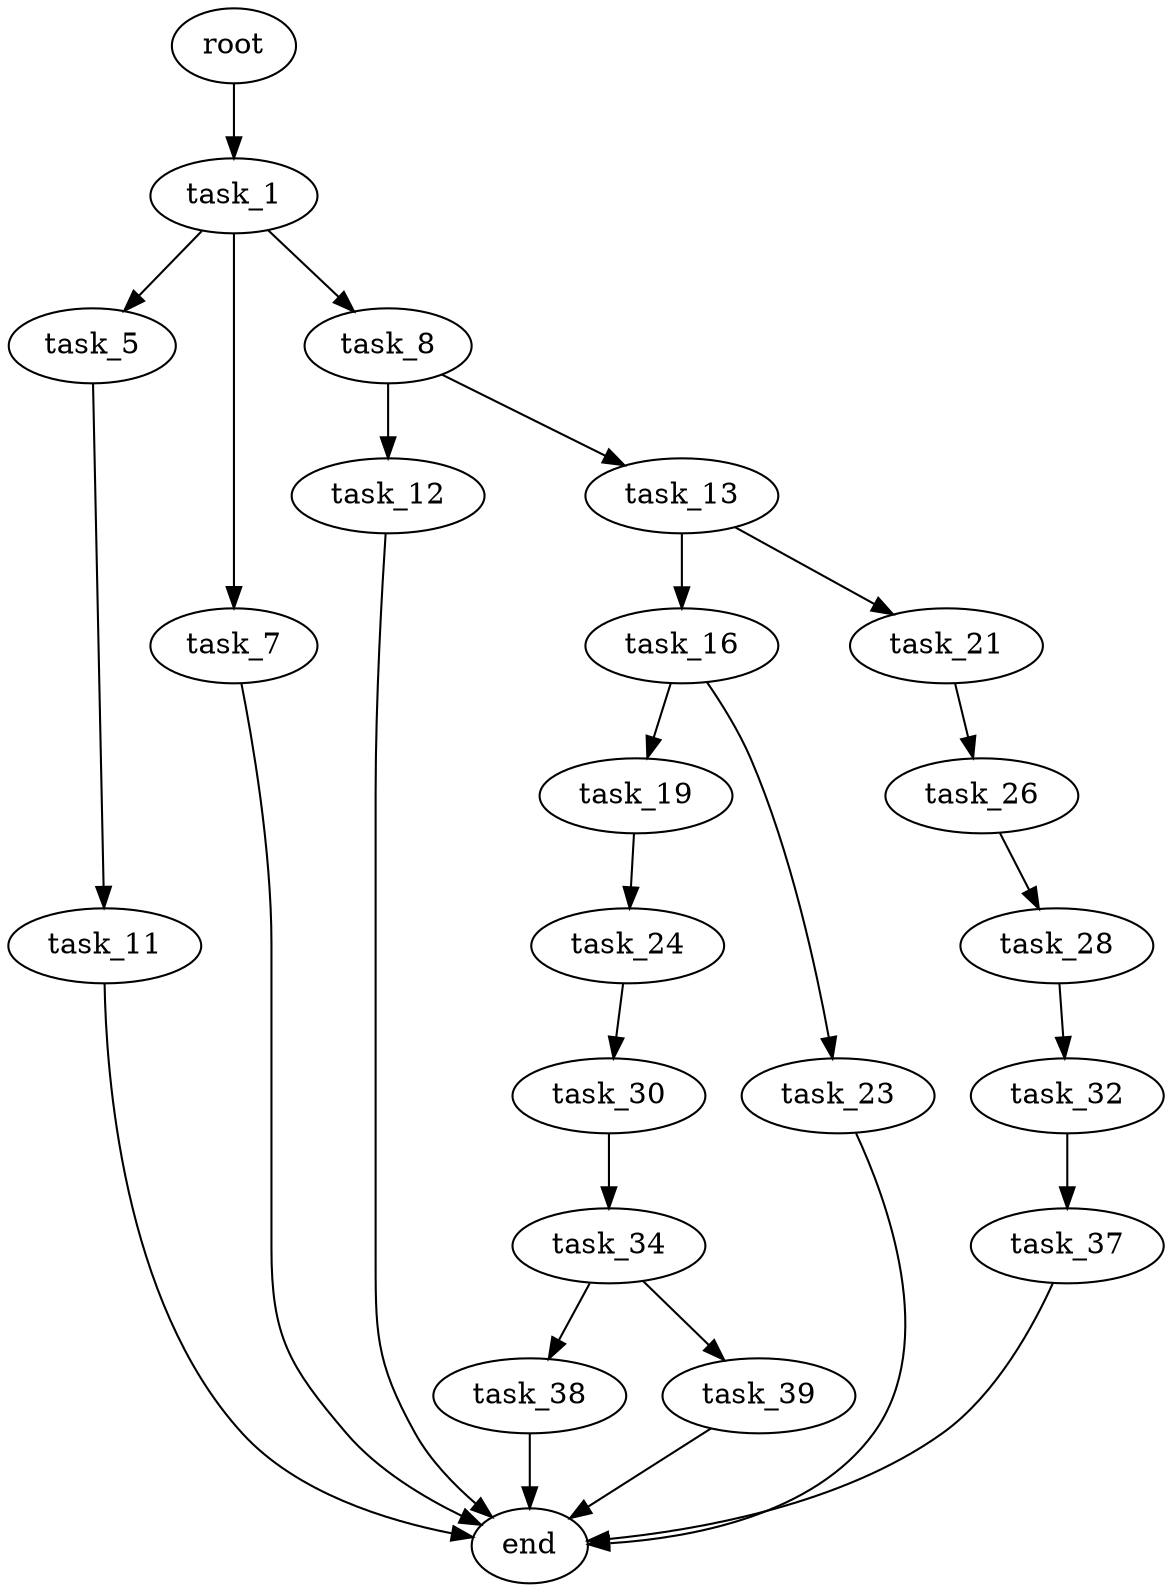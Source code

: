 digraph G {
  root [size="0.000000"];
  task_1 [size="37315238712.000000"];
  task_5 [size="376976440308.000000"];
  task_7 [size="46727527044.000000"];
  task_8 [size="41857491352.000000"];
  task_11 [size="7513080626.000000"];
  end [size="0.000000"];
  task_12 [size="193854394593.000000"];
  task_13 [size="667689426636.000000"];
  task_16 [size="246467320006.000000"];
  task_21 [size="42103290292.000000"];
  task_19 [size="1073741824000.000000"];
  task_23 [size="15473653402.000000"];
  task_24 [size="6775591634.000000"];
  task_26 [size="48308695078.000000"];
  task_30 [size="375193666.000000"];
  task_28 [size="1917568452.000000"];
  task_32 [size="28991029248.000000"];
  task_34 [size="229021731522.000000"];
  task_37 [size="782757789696.000000"];
  task_38 [size="1703659787.000000"];
  task_39 [size="14132145000.000000"];

  root -> task_1 [size="1.000000"];
  task_1 -> task_5 [size="134217728.000000"];
  task_1 -> task_7 [size="134217728.000000"];
  task_1 -> task_8 [size="134217728.000000"];
  task_5 -> task_11 [size="536870912.000000"];
  task_7 -> end [size="1.000000"];
  task_8 -> task_12 [size="679477248.000000"];
  task_8 -> task_13 [size="679477248.000000"];
  task_11 -> end [size="1.000000"];
  task_12 -> end [size="1.000000"];
  task_13 -> task_16 [size="679477248.000000"];
  task_13 -> task_21 [size="679477248.000000"];
  task_16 -> task_19 [size="301989888.000000"];
  task_16 -> task_23 [size="301989888.000000"];
  task_21 -> task_26 [size="33554432.000000"];
  task_19 -> task_24 [size="838860800.000000"];
  task_23 -> end [size="1.000000"];
  task_24 -> task_30 [size="209715200.000000"];
  task_26 -> task_28 [size="838860800.000000"];
  task_30 -> task_34 [size="33554432.000000"];
  task_28 -> task_32 [size="33554432.000000"];
  task_32 -> task_37 [size="75497472.000000"];
  task_34 -> task_38 [size="411041792.000000"];
  task_34 -> task_39 [size="411041792.000000"];
  task_37 -> end [size="1.000000"];
  task_38 -> end [size="1.000000"];
  task_39 -> end [size="1.000000"];
}
